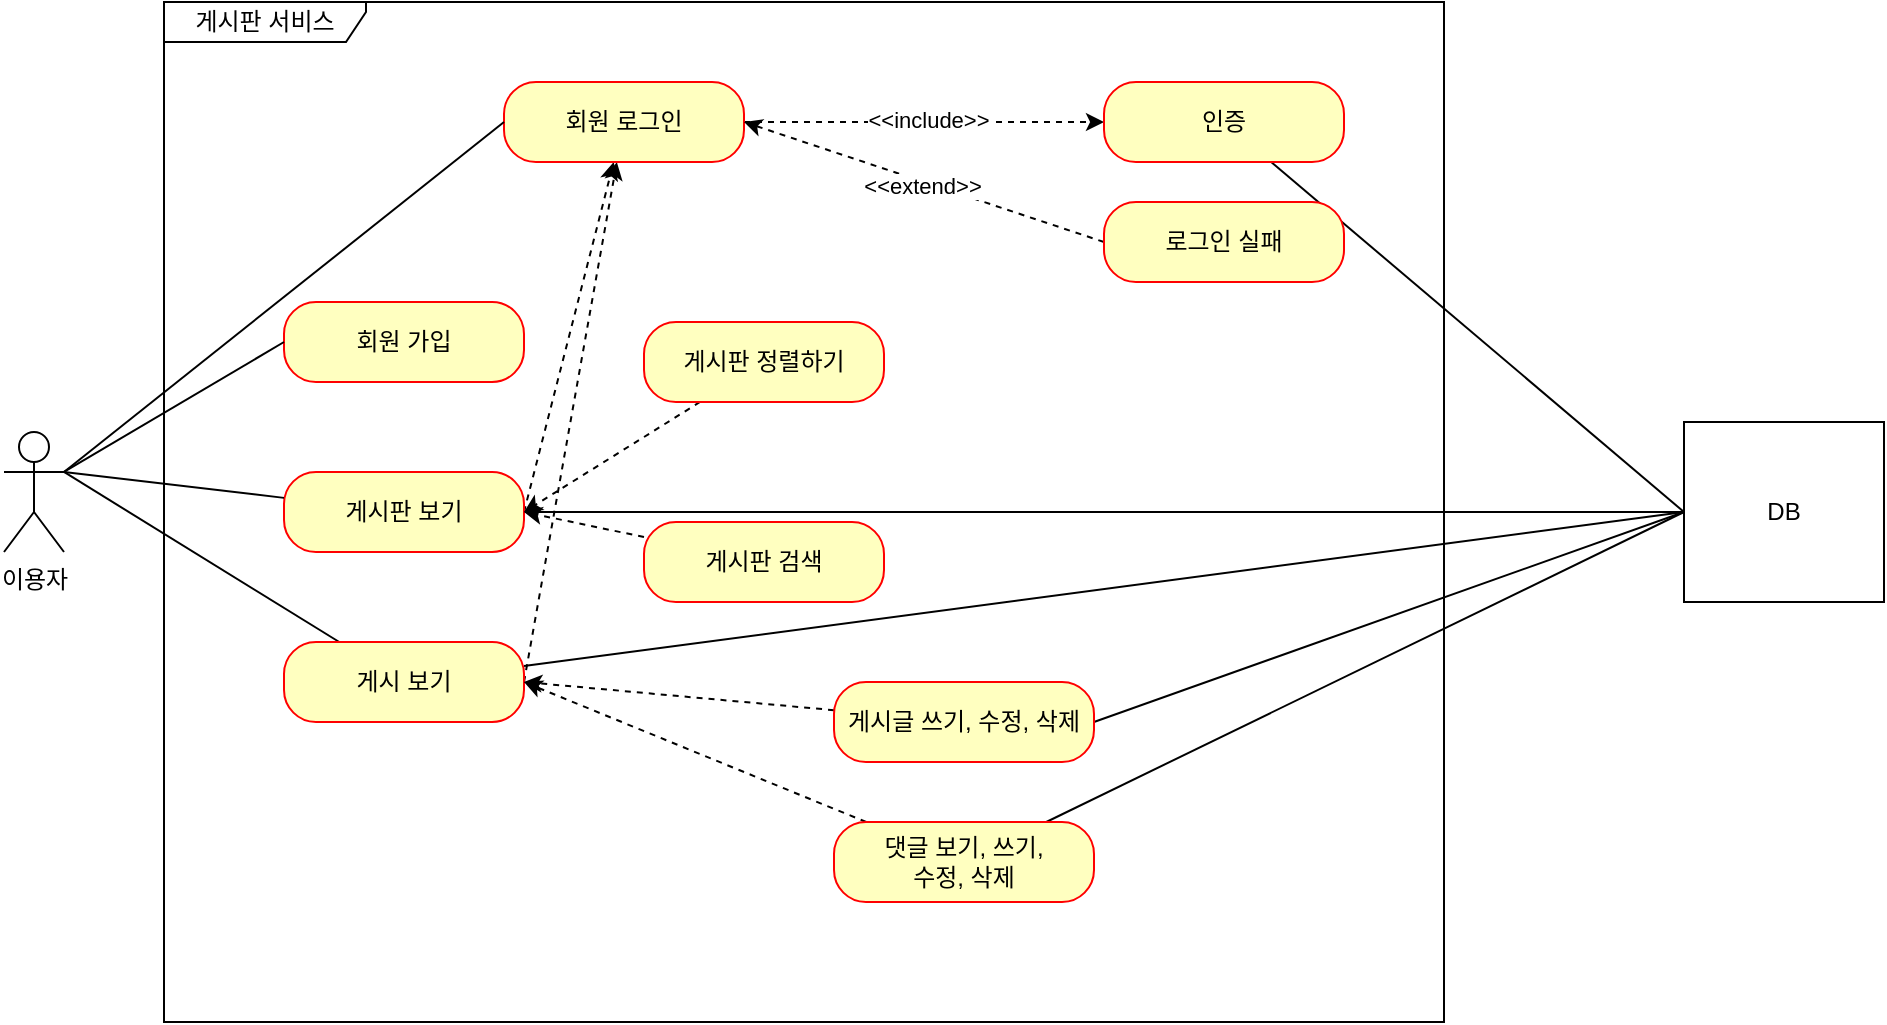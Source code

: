 <mxfile version="22.0.6" type="github">
  <diagram name="페이지-1" id="UMI8VtXDYn09Z34tsWC9">
    <mxGraphModel dx="1140" dy="968" grid="1" gridSize="10" guides="1" tooltips="1" connect="1" arrows="1" fold="1" page="1" pageScale="1" pageWidth="827" pageHeight="1169" math="0" shadow="0">
      <root>
        <mxCell id="0" />
        <mxCell id="1" parent="0" />
        <mxCell id="cTEIBr7lMICJrwPpBbNe-1" value="이용자" style="shape=umlActor;verticalLabelPosition=bottom;verticalAlign=top;html=1;" vertex="1" parent="1">
          <mxGeometry x="60" y="455" width="30" height="60" as="geometry" />
        </mxCell>
        <mxCell id="cTEIBr7lMICJrwPpBbNe-2" value="게시판 서비스" style="shape=umlFrame;whiteSpace=wrap;html=1;pointerEvents=0;width=101;height=20;" vertex="1" parent="1">
          <mxGeometry x="140" y="240" width="640" height="510" as="geometry" />
        </mxCell>
        <mxCell id="cTEIBr7lMICJrwPpBbNe-4" value="회원 가입" style="rounded=1;whiteSpace=wrap;html=1;arcSize=40;fontColor=#000000;fillColor=#ffffc0;strokeColor=#ff0000;" vertex="1" parent="1">
          <mxGeometry x="200" y="390" width="120" height="40" as="geometry" />
        </mxCell>
        <mxCell id="cTEIBr7lMICJrwPpBbNe-28" style="rounded=0;orthogonalLoop=1;jettySize=auto;html=1;exitX=1;exitY=0.5;exitDx=0;exitDy=0;dashed=1;endArrow=classic;endFill=1;" edge="1" parent="1" source="cTEIBr7lMICJrwPpBbNe-6" target="cTEIBr7lMICJrwPpBbNe-8">
          <mxGeometry relative="1" as="geometry" />
        </mxCell>
        <mxCell id="cTEIBr7lMICJrwPpBbNe-39" style="rounded=0;orthogonalLoop=1;jettySize=auto;html=1;entryX=0;entryY=0.5;entryDx=0;entryDy=0;endArrow=none;endFill=0;" edge="1" parent="1" source="cTEIBr7lMICJrwPpBbNe-6" target="cTEIBr7lMICJrwPpBbNe-34">
          <mxGeometry relative="1" as="geometry" />
        </mxCell>
        <mxCell id="cTEIBr7lMICJrwPpBbNe-6" value="게시판 보기" style="rounded=1;whiteSpace=wrap;html=1;arcSize=40;fontColor=#000000;fillColor=#ffffc0;strokeColor=#ff0000;" vertex="1" parent="1">
          <mxGeometry x="200" y="475" width="120" height="40" as="geometry" />
        </mxCell>
        <mxCell id="cTEIBr7lMICJrwPpBbNe-21" style="rounded=0;orthogonalLoop=1;jettySize=auto;html=1;endArrow=none;endFill=0;entryX=1;entryY=0.333;entryDx=0;entryDy=0;entryPerimeter=0;" edge="1" parent="1" source="cTEIBr7lMICJrwPpBbNe-7" target="cTEIBr7lMICJrwPpBbNe-1">
          <mxGeometry relative="1" as="geometry">
            <mxPoint x="90" y="470" as="targetPoint" />
          </mxGeometry>
        </mxCell>
        <mxCell id="cTEIBr7lMICJrwPpBbNe-29" style="rounded=0;orthogonalLoop=1;jettySize=auto;html=1;exitX=1;exitY=0.5;exitDx=0;exitDy=0;endArrow=classic;endFill=1;dashed=1;" edge="1" parent="1" source="cTEIBr7lMICJrwPpBbNe-7" target="cTEIBr7lMICJrwPpBbNe-8">
          <mxGeometry relative="1" as="geometry" />
        </mxCell>
        <mxCell id="cTEIBr7lMICJrwPpBbNe-40" style="rounded=0;orthogonalLoop=1;jettySize=auto;html=1;entryX=0;entryY=0.5;entryDx=0;entryDy=0;endArrow=none;endFill=0;" edge="1" parent="1" source="cTEIBr7lMICJrwPpBbNe-7" target="cTEIBr7lMICJrwPpBbNe-34">
          <mxGeometry relative="1" as="geometry" />
        </mxCell>
        <mxCell id="cTEIBr7lMICJrwPpBbNe-7" value="게시 보기" style="rounded=1;whiteSpace=wrap;html=1;arcSize=40;fontColor=#000000;fillColor=#ffffc0;strokeColor=#ff0000;" vertex="1" parent="1">
          <mxGeometry x="200" y="560" width="120" height="40" as="geometry" />
        </mxCell>
        <mxCell id="cTEIBr7lMICJrwPpBbNe-22" style="rounded=0;orthogonalLoop=1;jettySize=auto;html=1;exitX=1;exitY=0.5;exitDx=0;exitDy=0;endArrow=classic;endFill=1;dashed=1;" edge="1" parent="1" source="cTEIBr7lMICJrwPpBbNe-8" target="cTEIBr7lMICJrwPpBbNe-9">
          <mxGeometry relative="1" as="geometry" />
        </mxCell>
        <mxCell id="cTEIBr7lMICJrwPpBbNe-24" value="&amp;lt;&amp;lt;include&amp;gt;&amp;gt;" style="edgeLabel;html=1;align=center;verticalAlign=middle;resizable=0;points=[];" vertex="1" connectable="0" parent="cTEIBr7lMICJrwPpBbNe-22">
          <mxGeometry x="0.023" y="1" relative="1" as="geometry">
            <mxPoint as="offset" />
          </mxGeometry>
        </mxCell>
        <mxCell id="cTEIBr7lMICJrwPpBbNe-8" value="회원 로그인" style="rounded=1;whiteSpace=wrap;html=1;arcSize=40;fontColor=#000000;fillColor=#ffffc0;strokeColor=#ff0000;" vertex="1" parent="1">
          <mxGeometry x="310" y="280" width="120" height="40" as="geometry" />
        </mxCell>
        <mxCell id="cTEIBr7lMICJrwPpBbNe-38" style="rounded=0;orthogonalLoop=1;jettySize=auto;html=1;entryX=0;entryY=0.5;entryDx=0;entryDy=0;endArrow=none;endFill=0;" edge="1" parent="1" source="cTEIBr7lMICJrwPpBbNe-9" target="cTEIBr7lMICJrwPpBbNe-34">
          <mxGeometry relative="1" as="geometry" />
        </mxCell>
        <mxCell id="cTEIBr7lMICJrwPpBbNe-9" value="인증" style="rounded=1;whiteSpace=wrap;html=1;arcSize=40;fontColor=#000000;fillColor=#ffffc0;strokeColor=#ff0000;" vertex="1" parent="1">
          <mxGeometry x="610" y="280" width="120" height="40" as="geometry" />
        </mxCell>
        <mxCell id="cTEIBr7lMICJrwPpBbNe-23" style="rounded=0;orthogonalLoop=1;jettySize=auto;html=1;entryX=1;entryY=0.5;entryDx=0;entryDy=0;endArrow=classic;endFill=1;exitX=0;exitY=0.5;exitDx=0;exitDy=0;dashed=1;" edge="1" parent="1" source="cTEIBr7lMICJrwPpBbNe-10" target="cTEIBr7lMICJrwPpBbNe-8">
          <mxGeometry relative="1" as="geometry" />
        </mxCell>
        <mxCell id="cTEIBr7lMICJrwPpBbNe-26" value="&amp;lt;&amp;lt;extend&amp;gt;&amp;gt;" style="edgeLabel;html=1;align=center;verticalAlign=middle;resizable=0;points=[];" vertex="1" connectable="0" parent="cTEIBr7lMICJrwPpBbNe-23">
          <mxGeometry x="-0.0" y="2" relative="1" as="geometry">
            <mxPoint as="offset" />
          </mxGeometry>
        </mxCell>
        <mxCell id="cTEIBr7lMICJrwPpBbNe-10" value="로그인 실패" style="rounded=1;whiteSpace=wrap;html=1;arcSize=40;fontColor=#000000;fillColor=#ffffc0;strokeColor=#ff0000;" vertex="1" parent="1">
          <mxGeometry x="610" y="340" width="120" height="40" as="geometry" />
        </mxCell>
        <mxCell id="cTEIBr7lMICJrwPpBbNe-30" style="rounded=0;orthogonalLoop=1;jettySize=auto;html=1;entryX=1;entryY=0.5;entryDx=0;entryDy=0;dashed=1;" edge="1" parent="1" source="cTEIBr7lMICJrwPpBbNe-13" target="cTEIBr7lMICJrwPpBbNe-6">
          <mxGeometry relative="1" as="geometry" />
        </mxCell>
        <mxCell id="cTEIBr7lMICJrwPpBbNe-13" value="게시판 정렬하기" style="rounded=1;whiteSpace=wrap;html=1;arcSize=40;fontColor=#000000;fillColor=#ffffc0;strokeColor=#ff0000;" vertex="1" parent="1">
          <mxGeometry x="380" y="400" width="120" height="40" as="geometry" />
        </mxCell>
        <mxCell id="cTEIBr7lMICJrwPpBbNe-31" style="rounded=0;orthogonalLoop=1;jettySize=auto;html=1;entryX=1;entryY=0.5;entryDx=0;entryDy=0;dashed=1;" edge="1" parent="1" source="cTEIBr7lMICJrwPpBbNe-14" target="cTEIBr7lMICJrwPpBbNe-6">
          <mxGeometry relative="1" as="geometry" />
        </mxCell>
        <mxCell id="cTEIBr7lMICJrwPpBbNe-14" value="게시판 검색" style="rounded=1;whiteSpace=wrap;html=1;arcSize=40;fontColor=#000000;fillColor=#ffffc0;strokeColor=#ff0000;" vertex="1" parent="1">
          <mxGeometry x="380" y="500" width="120" height="40" as="geometry" />
        </mxCell>
        <mxCell id="cTEIBr7lMICJrwPpBbNe-32" style="rounded=0;orthogonalLoop=1;jettySize=auto;html=1;entryX=1;entryY=0.5;entryDx=0;entryDy=0;dashed=1;" edge="1" parent="1" source="cTEIBr7lMICJrwPpBbNe-15" target="cTEIBr7lMICJrwPpBbNe-7">
          <mxGeometry relative="1" as="geometry" />
        </mxCell>
        <mxCell id="cTEIBr7lMICJrwPpBbNe-41" style="rounded=0;orthogonalLoop=1;jettySize=auto;html=1;entryX=0;entryY=0.5;entryDx=0;entryDy=0;endArrow=none;endFill=0;exitX=1;exitY=0.5;exitDx=0;exitDy=0;" edge="1" parent="1" source="cTEIBr7lMICJrwPpBbNe-15" target="cTEIBr7lMICJrwPpBbNe-34">
          <mxGeometry relative="1" as="geometry" />
        </mxCell>
        <mxCell id="cTEIBr7lMICJrwPpBbNe-15" value="게시글 쓰기, 수정, 삭제" style="rounded=1;whiteSpace=wrap;html=1;arcSize=40;fontColor=#000000;fillColor=#ffffc0;strokeColor=#ff0000;" vertex="1" parent="1">
          <mxGeometry x="475" y="580" width="130" height="40" as="geometry" />
        </mxCell>
        <mxCell id="cTEIBr7lMICJrwPpBbNe-33" style="rounded=0;orthogonalLoop=1;jettySize=auto;html=1;entryX=1;entryY=0.5;entryDx=0;entryDy=0;dashed=1;" edge="1" parent="1" source="cTEIBr7lMICJrwPpBbNe-16" target="cTEIBr7lMICJrwPpBbNe-7">
          <mxGeometry relative="1" as="geometry" />
        </mxCell>
        <mxCell id="cTEIBr7lMICJrwPpBbNe-42" style="rounded=0;orthogonalLoop=1;jettySize=auto;html=1;entryX=0;entryY=0.5;entryDx=0;entryDy=0;endArrow=none;endFill=0;" edge="1" parent="1" source="cTEIBr7lMICJrwPpBbNe-16" target="cTEIBr7lMICJrwPpBbNe-34">
          <mxGeometry relative="1" as="geometry" />
        </mxCell>
        <mxCell id="cTEIBr7lMICJrwPpBbNe-16" value="댓글 보기, 쓰기, &lt;br&gt;수정, 삭제" style="rounded=1;whiteSpace=wrap;html=1;arcSize=40;fontColor=#000000;fillColor=#ffffc0;strokeColor=#ff0000;" vertex="1" parent="1">
          <mxGeometry x="475" y="650" width="130" height="40" as="geometry" />
        </mxCell>
        <mxCell id="cTEIBr7lMICJrwPpBbNe-17" style="rounded=0;orthogonalLoop=1;jettySize=auto;html=1;entryX=1;entryY=0.333;entryDx=0;entryDy=0;entryPerimeter=0;endArrow=none;endFill=0;exitX=0;exitY=0.5;exitDx=0;exitDy=0;" edge="1" parent="1" source="cTEIBr7lMICJrwPpBbNe-4" target="cTEIBr7lMICJrwPpBbNe-1">
          <mxGeometry relative="1" as="geometry" />
        </mxCell>
        <mxCell id="cTEIBr7lMICJrwPpBbNe-19" style="rounded=0;orthogonalLoop=1;jettySize=auto;html=1;endArrow=none;endFill=0;exitX=0;exitY=0.5;exitDx=0;exitDy=0;entryX=1;entryY=0.333;entryDx=0;entryDy=0;entryPerimeter=0;" edge="1" parent="1" source="cTEIBr7lMICJrwPpBbNe-8" target="cTEIBr7lMICJrwPpBbNe-1">
          <mxGeometry relative="1" as="geometry">
            <mxPoint x="90" y="470" as="targetPoint" />
          </mxGeometry>
        </mxCell>
        <mxCell id="cTEIBr7lMICJrwPpBbNe-20" style="rounded=0;orthogonalLoop=1;jettySize=auto;html=1;entryX=1;entryY=0.333;entryDx=0;entryDy=0;entryPerimeter=0;endArrow=none;endFill=0;" edge="1" parent="1" source="cTEIBr7lMICJrwPpBbNe-6" target="cTEIBr7lMICJrwPpBbNe-1">
          <mxGeometry relative="1" as="geometry" />
        </mxCell>
        <mxCell id="cTEIBr7lMICJrwPpBbNe-34" value="DB" style="html=1;dropTarget=0;whiteSpace=wrap;" vertex="1" parent="1">
          <mxGeometry x="900" y="450" width="100" height="90" as="geometry" />
        </mxCell>
      </root>
    </mxGraphModel>
  </diagram>
</mxfile>
